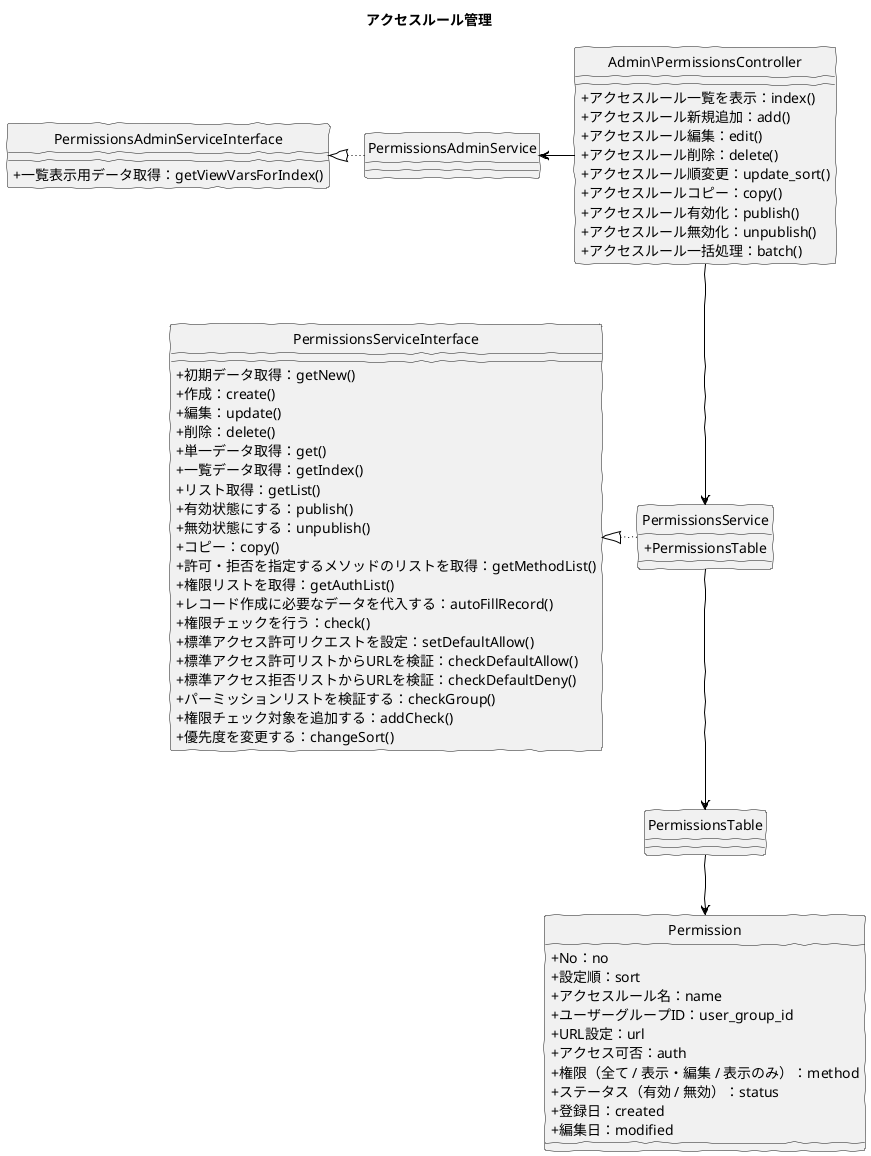 @startuml
skinparam handwritten true
skinparam backgroundColor white
hide circle
skinparam classAttributeIconSize 0

title アクセスルール管理

class Admin\PermissionsController {
  + アクセスルール一覧を表示：index()
  + アクセスルール新規追加：add()
  + アクセスルール編集：edit()
  + アクセスルール削除：delete()
  + アクセスルール順変更：update_sort()
  + アクセスルールコピー：copy()
  + アクセスルール有効化：publish()
  + アクセスルール無効化：unpublish()
  + アクセスルール一括処理：batch()
}

class PermissionsService {
  + PermissionsTable
}

class PermissionsServiceInterface {
  + 初期データ取得：getNew()
  + 作成：create()
  + 編集：update()
  + 削除：delete()
  + 単一データ取得：get()
  + 一覧データ取得：getIndex()
  + リスト取得：getList()
  + 有効状態にする：publish()
  + 無効状態にする：unpublish()
  + コピー：copy()
  + 許可・拒否を指定するメソッドのリストを取得：getMethodList()
  + 権限リストを取得：getAuthList()
  + レコード作成に必要なデータを代入する：autoFillRecord()
  + 権限チェックを行う：check()
  + 標準アクセス許可リクエストを設定：setDefaultAllow()
  + 標準アクセス許可リストからURLを検証：checkDefaultAllow()
  + 標準アクセス拒否リストからURLを検証：checkDefaultDeny()
  + パーミッションリストを検証する：checkGroup()
  + 権限チェック対象を追加する：addCheck()
  + 優先度を変更する：changeSort()
}

class PermissionsAdminServiceInterface {
  + 一覧表示用データ取得：getViewVarsForIndex()
}

class PermissionsTable {
}

class Permission {
   + No：no
	 + 設定順：sort
	 + アクセスルール名：name
	 + ユーザーグループID：user_group_id
	 + URL設定：url
	 + アクセス可否：auth
	 + 権限（全て / 表示・編集 / 表示のみ）：method
	 + ステータス（有効 / 無効）：status
   + 登録日：created
   + 編集日：modified
}

Admin\PermissionsController -down[#Black]-> PermissionsService
Admin\PermissionsController -left[#Black]-> PermissionsAdminService
PermissionsAdminService -left[dotted,#Black]-|> PermissionsAdminServiceInterface
PermissionsService -down[#Black]-> PermissionsTable
PermissionsService -left[dotted,#Black]-|> PermissionsServiceInterface
PermissionsTable -down[#Black]-> Permission

@enduml
